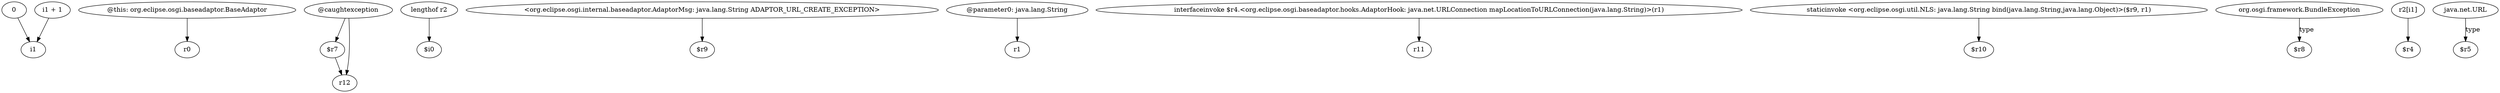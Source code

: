 digraph g {
0[label="0"]
1[label="i1"]
0->1[label=""]
2[label="@this: org.eclipse.osgi.baseadaptor.BaseAdaptor"]
3[label="r0"]
2->3[label=""]
4[label="$r7"]
5[label="r12"]
4->5[label=""]
6[label="lengthof r2"]
7[label="$i0"]
6->7[label=""]
8[label="<org.eclipse.osgi.internal.baseadaptor.AdaptorMsg: java.lang.String ADAPTOR_URL_CREATE_EXCEPTION>"]
9[label="$r9"]
8->9[label=""]
10[label="@parameter0: java.lang.String"]
11[label="r1"]
10->11[label=""]
12[label="i1 + 1"]
12->1[label=""]
13[label="interfaceinvoke $r4.<org.eclipse.osgi.baseadaptor.hooks.AdaptorHook: java.net.URLConnection mapLocationToURLConnection(java.lang.String)>(r1)"]
14[label="r11"]
13->14[label=""]
15[label="@caughtexception"]
15->4[label=""]
16[label="staticinvoke <org.eclipse.osgi.util.NLS: java.lang.String bind(java.lang.String,java.lang.Object)>($r9, r1)"]
17[label="$r10"]
16->17[label=""]
18[label="org.osgi.framework.BundleException"]
19[label="$r8"]
18->19[label="type"]
20[label="r2[i1]"]
21[label="$r4"]
20->21[label=""]
15->5[label=""]
22[label="java.net.URL"]
23[label="$r5"]
22->23[label="type"]
}